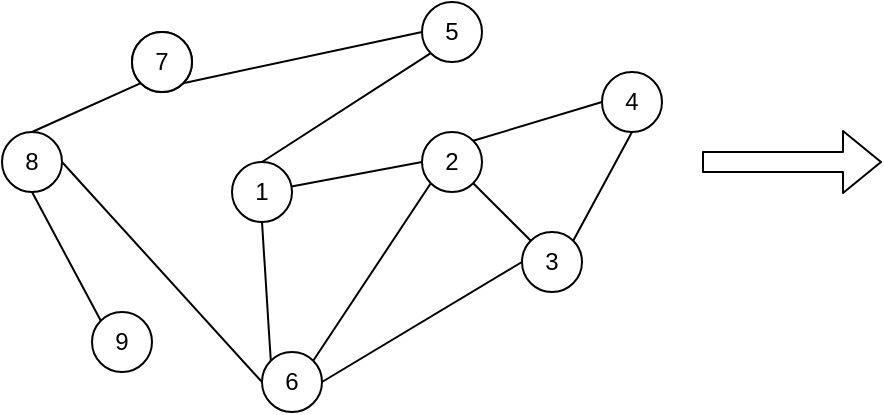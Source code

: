 <mxfile version="12.0.2" type="github" pages="1"><diagram id="Xe6SVlZHeBMdEiDTbnsJ" name="第 1 页"><mxGraphModel dx="1180" dy="713" grid="1" gridSize="10" guides="1" tooltips="1" connect="1" arrows="1" fold="1" page="1" pageScale="1" pageWidth="827" pageHeight="1169" math="0" shadow="0"><root><mxCell id="0"/><mxCell id="1" parent="0"/><mxCell id="moRpanTYxAYykleL3nLa-1" value="" style="ellipse;whiteSpace=wrap;html=1;aspect=fixed;" vertex="1" parent="1"><mxGeometry x="95" y="50" width="30" height="30" as="geometry"/></mxCell><mxCell id="moRpanTYxAYykleL3nLa-21" style="edgeStyle=none;rounded=0;orthogonalLoop=1;jettySize=auto;html=1;exitX=0;exitY=1;exitDx=0;exitDy=0;entryX=0.5;entryY=0;entryDx=0;entryDy=0;endArrow=none;endFill=0;" edge="1" parent="1" source="moRpanTYxAYykleL3nLa-2" target="moRpanTYxAYykleL3nLa-3"><mxGeometry relative="1" as="geometry"/></mxCell><mxCell id="moRpanTYxAYykleL3nLa-22" style="edgeStyle=none;rounded=0;orthogonalLoop=1;jettySize=auto;html=1;exitX=1;exitY=1;exitDx=0;exitDy=0;entryX=0;entryY=0.5;entryDx=0;entryDy=0;endArrow=none;endFill=0;" edge="1" parent="1" source="moRpanTYxAYykleL3nLa-2" target="moRpanTYxAYykleL3nLa-7"><mxGeometry relative="1" as="geometry"/></mxCell><mxCell id="moRpanTYxAYykleL3nLa-2" value="7" style="ellipse;whiteSpace=wrap;html=1;aspect=fixed;" vertex="1" parent="1"><mxGeometry x="95" y="50" width="30" height="30" as="geometry"/></mxCell><mxCell id="moRpanTYxAYykleL3nLa-3" value="8" style="ellipse;whiteSpace=wrap;html=1;aspect=fixed;" vertex="1" parent="1"><mxGeometry x="30" y="100" width="30" height="30" as="geometry"/></mxCell><mxCell id="moRpanTYxAYykleL3nLa-13" style="edgeStyle=none;rounded=0;orthogonalLoop=1;jettySize=auto;html=1;exitX=1;exitY=0;exitDx=0;exitDy=0;entryX=0;entryY=0.5;entryDx=0;entryDy=0;endArrow=none;endFill=0;" edge="1" parent="1" source="moRpanTYxAYykleL3nLa-4" target="moRpanTYxAYykleL3nLa-9"><mxGeometry relative="1" as="geometry"/></mxCell><mxCell id="moRpanTYxAYykleL3nLa-15" style="edgeStyle=none;rounded=0;orthogonalLoop=1;jettySize=auto;html=1;exitX=1;exitY=1;exitDx=0;exitDy=0;entryX=0;entryY=0;entryDx=0;entryDy=0;endArrow=none;endFill=0;" edge="1" parent="1" source="moRpanTYxAYykleL3nLa-4" target="moRpanTYxAYykleL3nLa-10"><mxGeometry relative="1" as="geometry"/></mxCell><mxCell id="moRpanTYxAYykleL3nLa-4" value="2" style="ellipse;whiteSpace=wrap;html=1;aspect=fixed;" vertex="1" parent="1"><mxGeometry x="240" y="100" width="30" height="30" as="geometry"/></mxCell><mxCell id="moRpanTYxAYykleL3nLa-19" style="edgeStyle=none;rounded=0;orthogonalLoop=1;jettySize=auto;html=1;exitX=0;exitY=0;exitDx=0;exitDy=0;entryX=0.5;entryY=1;entryDx=0;entryDy=0;endArrow=none;endFill=0;" edge="1" parent="1" source="moRpanTYxAYykleL3nLa-5" target="moRpanTYxAYykleL3nLa-3"><mxGeometry relative="1" as="geometry"/></mxCell><mxCell id="moRpanTYxAYykleL3nLa-5" value="9" style="ellipse;whiteSpace=wrap;html=1;aspect=fixed;" vertex="1" parent="1"><mxGeometry x="75" y="190" width="30" height="30" as="geometry"/></mxCell><mxCell id="moRpanTYxAYykleL3nLa-11" style="rounded=0;orthogonalLoop=1;jettySize=auto;html=1;entryX=0;entryY=0.5;entryDx=0;entryDy=0;endArrow=none;endFill=0;" edge="1" parent="1" source="moRpanTYxAYykleL3nLa-6" target="moRpanTYxAYykleL3nLa-4"><mxGeometry relative="1" as="geometry"/></mxCell><mxCell id="moRpanTYxAYykleL3nLa-12" style="edgeStyle=none;rounded=0;orthogonalLoop=1;jettySize=auto;html=1;exitX=0.5;exitY=0;exitDx=0;exitDy=0;entryX=0;entryY=1;entryDx=0;entryDy=0;endArrow=none;endFill=0;" edge="1" parent="1" source="moRpanTYxAYykleL3nLa-6" target="moRpanTYxAYykleL3nLa-7"><mxGeometry relative="1" as="geometry"/></mxCell><mxCell id="moRpanTYxAYykleL3nLa-17" style="edgeStyle=none;rounded=0;orthogonalLoop=1;jettySize=auto;html=1;exitX=0.5;exitY=1;exitDx=0;exitDy=0;entryX=0;entryY=0;entryDx=0;entryDy=0;endArrow=none;endFill=0;" edge="1" parent="1" source="moRpanTYxAYykleL3nLa-6" target="moRpanTYxAYykleL3nLa-8"><mxGeometry relative="1" as="geometry"/></mxCell><mxCell id="moRpanTYxAYykleL3nLa-6" value="1" style="ellipse;whiteSpace=wrap;html=1;aspect=fixed;" vertex="1" parent="1"><mxGeometry x="145" y="115" width="30" height="30" as="geometry"/></mxCell><mxCell id="moRpanTYxAYykleL3nLa-7" value="5" style="ellipse;whiteSpace=wrap;html=1;aspect=fixed;" vertex="1" parent="1"><mxGeometry x="240" y="35" width="30" height="30" as="geometry"/></mxCell><mxCell id="moRpanTYxAYykleL3nLa-16" style="edgeStyle=none;rounded=0;orthogonalLoop=1;jettySize=auto;html=1;exitX=1;exitY=0;exitDx=0;exitDy=0;entryX=0;entryY=1;entryDx=0;entryDy=0;endArrow=none;endFill=0;" edge="1" parent="1" source="moRpanTYxAYykleL3nLa-8" target="moRpanTYxAYykleL3nLa-4"><mxGeometry relative="1" as="geometry"/></mxCell><mxCell id="moRpanTYxAYykleL3nLa-20" style="edgeStyle=none;rounded=0;orthogonalLoop=1;jettySize=auto;html=1;exitX=0;exitY=0.5;exitDx=0;exitDy=0;entryX=1;entryY=0.5;entryDx=0;entryDy=0;endArrow=none;endFill=0;" edge="1" parent="1" source="moRpanTYxAYykleL3nLa-8" target="moRpanTYxAYykleL3nLa-3"><mxGeometry relative="1" as="geometry"/></mxCell><mxCell id="moRpanTYxAYykleL3nLa-8" value="6" style="ellipse;whiteSpace=wrap;html=1;aspect=fixed;" vertex="1" parent="1"><mxGeometry x="160" y="210" width="30" height="30" as="geometry"/></mxCell><mxCell id="moRpanTYxAYykleL3nLa-14" style="edgeStyle=none;rounded=0;orthogonalLoop=1;jettySize=auto;html=1;exitX=0.5;exitY=1;exitDx=0;exitDy=0;entryX=1;entryY=0;entryDx=0;entryDy=0;endArrow=none;endFill=0;" edge="1" parent="1" source="moRpanTYxAYykleL3nLa-9" target="moRpanTYxAYykleL3nLa-10"><mxGeometry relative="1" as="geometry"/></mxCell><mxCell id="moRpanTYxAYykleL3nLa-9" value="4" style="ellipse;whiteSpace=wrap;html=1;aspect=fixed;" vertex="1" parent="1"><mxGeometry x="330" y="70" width="30" height="30" as="geometry"/></mxCell><mxCell id="moRpanTYxAYykleL3nLa-23" style="edgeStyle=none;rounded=0;orthogonalLoop=1;jettySize=auto;html=1;exitX=0;exitY=0.5;exitDx=0;exitDy=0;entryX=1;entryY=0.5;entryDx=0;entryDy=0;endArrow=none;endFill=0;" edge="1" parent="1" source="moRpanTYxAYykleL3nLa-10" target="moRpanTYxAYykleL3nLa-8"><mxGeometry relative="1" as="geometry"/></mxCell><mxCell id="moRpanTYxAYykleL3nLa-10" value="3" style="ellipse;whiteSpace=wrap;html=1;aspect=fixed;" vertex="1" parent="1"><mxGeometry x="290" y="150" width="30" height="30" as="geometry"/></mxCell><mxCell id="moRpanTYxAYykleL3nLa-24" value="" style="shape=flexArrow;endArrow=classic;html=1;" edge="1" parent="1"><mxGeometry width="50" height="50" relative="1" as="geometry"><mxPoint x="380" y="115" as="sourcePoint"/><mxPoint x="470" y="115" as="targetPoint"/></mxGeometry></mxCell></root></mxGraphModel></diagram></mxfile>